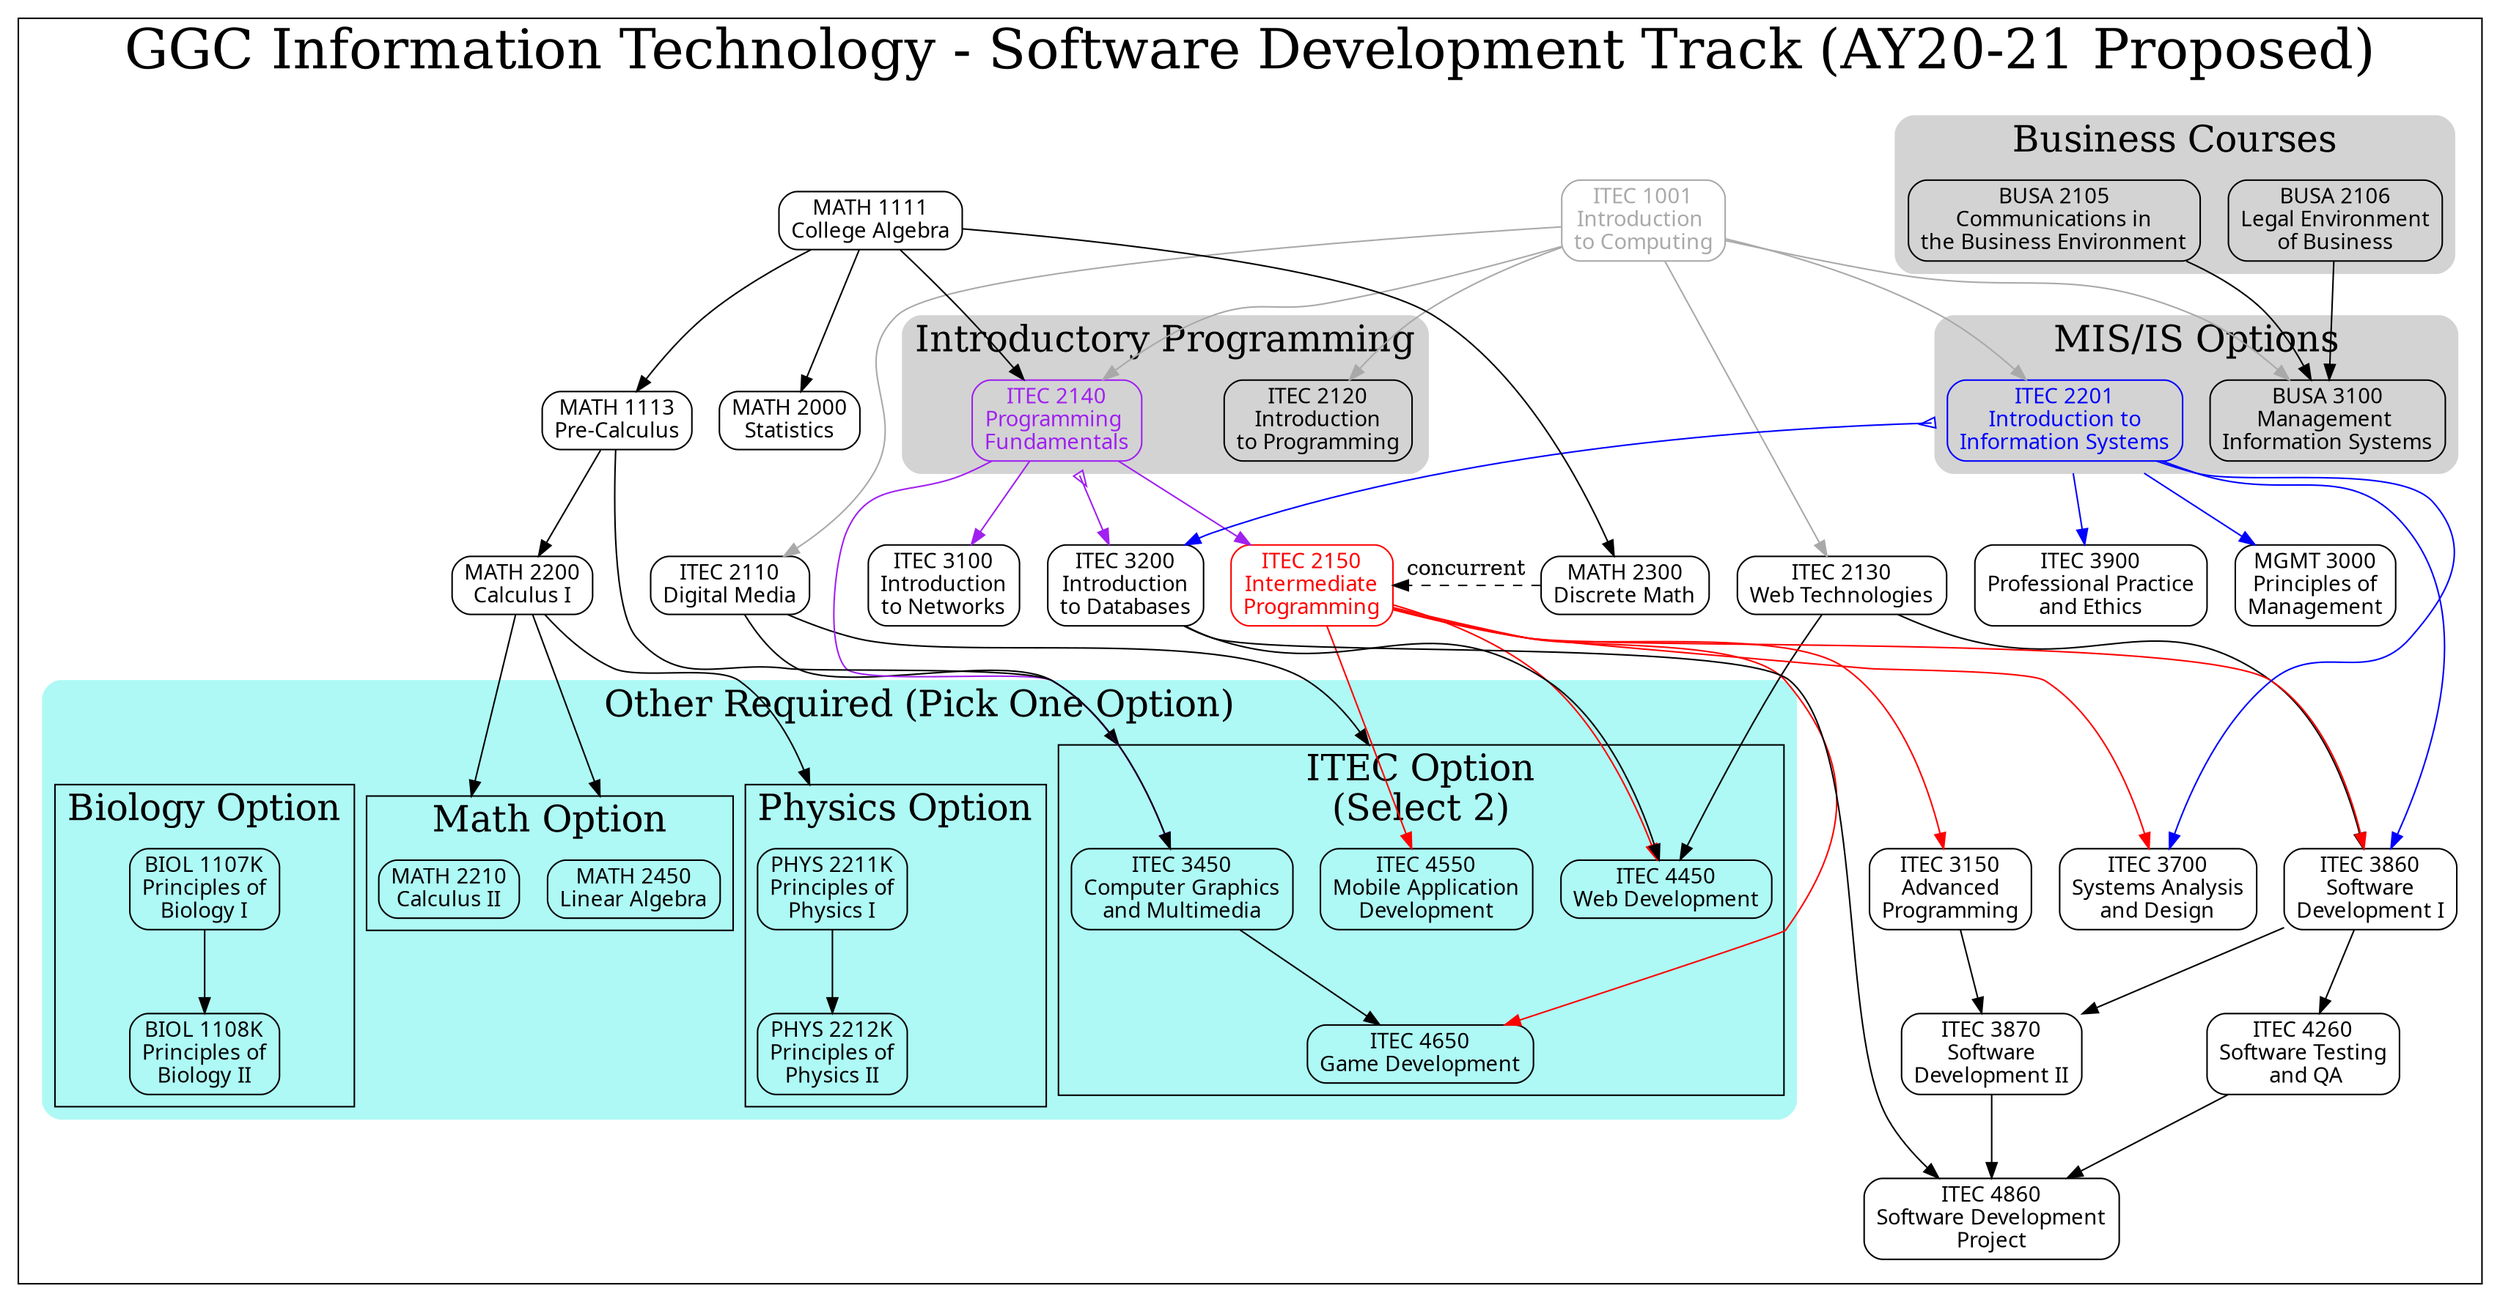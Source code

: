 digraph G {

    node [shape = box fontname="Sans serif" fontsize="14" style="rounded"];
    compound = true //  needed to link clusters and nodes
    splines = true
    ranksep = "0.75"

    // All
    itec1001[label = "ITEC 1001\nIntroduction \nto Computing" color=darkgray fontcolor=darkgray]
    itec2110[label = "ITEC 2110\nDigital Media"]
    itec2120[label = "ITEC 2120\nIntroduction\nto Programming"]
    itec2130[label = "ITEC 2130\nWeb Technologies"]
    itec2140[label = "ITEC 2140\nProgramming \nFundamentals" color=purple fontcolor=purple]
    itec2150[label = "ITEC 2150\nIntermediate\nProgramming" color=red fontcolor=red]
    itec2201[label = "ITEC 2201\nIntroduction to\nInformation Systems" color=blue fontcolor=blue]
    itec3100[label = "ITEC 3100\nIntroduction\nto Networks"]
    itec3200[label = "ITEC 3200\nIntroduction\nto Databases"]
    itec3900[label = "ITEC 3900\nProfessional Practice\nand Ethics"]
    busa2105[label = "BUSA 2105\nCommunications in\nthe Business Environment"]
    busa2106[label = "BUSA 2106\nLegal Environment\nof Business"]
    busa3100[label = "BUSA 3100\nManagement \nInformation Systems"]
    math1111[label = "MATH 1111\nCollege Algebra"]
    math1113[label = "MATH 1113\nPre-Calculus"]
    math2300[label = "MATH 2300\nDiscrete Math"]
    math2000[label = "MATH 2000\nStatistics"]
    math2200[label = "MATH 2200\nCalculus I"]
    mgmt3000[label = "MGMT 3000\nPrinciples of\nManagement"]

    // Software Development 
    itec3150[label = "ITEC 3150\nAdvanced\nProgramming"]
    itec3450[label = "ITEC 3450\nComputer Graphics\nand Multimedia"]
    itec3700[label = "ITEC 3700\nSystems Analysis\nand Design"]
    itec3860[label = "ITEC 3860\nSoftware\nDevelopment I"]
    itec3870[label = "ITEC 3870\nSoftware\nDevelopment II"]
    itec4260[label = "ITEC 4260\nSoftware Testing\n and QA"]
    itec4860[label = "ITEC 4860\nSoftware Development\nProject"]
    itec4450[label = "ITEC 4450\nWeb Development"]
    itec4550[label = "ITEC 4550\nMobile Application\nDevelopment"]
    itec4650[label = "ITEC 4650\nGame Development"]
    math2210[label = "MATH 2210\nCalculus II"]
    math2450[label = "MATH 2450\nLinear Algebra"]
    phys2211k[label = "PHYS 2211K\nPrinciples of\nPhysics I"]
    phys2212k[label = "PHYS 2212K\nPrinciples of\nPhysics II"]
    biol1107k[label = "BIOL 1107K\nPrinciples of\nBiology I"]
    biol1108k[label = "BIOL 1108K\nPrinciples of\nBiology II"]


    subgraph clustersd {
            label="GGC Information Technology - Software Development Track (AY20-21 Proposed)"
            fontsize="36"

        subgraph clusterrequired {
            label=""
            node [style="filled,rounded"];
            style="filled,rounded";
            fontsize="24"

            color="#FFFFFF";
            
            itec1001 -> itec2110 [color=darkgray]
            itec1001 -> itec2120 [color=darkgray]
            itec1001 -> itec2130 [color=darkgray]
            itec1001 -> itec2201 [color=darkgray]
            itec1001 -> busa3100 [color=darkgray]

            busa2106 -> busa3100
            busa2105 -> busa3100
            itec1001 -> itec2140 [color=darkgray]
            itec2140 -> itec2150 [color=purple]
            itec2150 -> itec3150 [/*lltail=clusterdiscrete*/ color=red]

            itec2140 -> itec3100 [color=purple]
            itec2201 -> itec3200 [color=blue ltail=cluster22013100 dir=both arrowtail=invempty];
            itec2140 -> itec3200 [ltail=cluster21202140 color=purple dir=both arrowtail=invempty]

            itec2150 -> itec4650 [color=red]
            itec2150 -> itec3700 [/*lltail=clusterdiscrete*/ color=red]
            itec2201 -> itec3700 [color=blue]

            itec2150 -> itec3860 [color=red]
            itec2130 -> itec3860 // new proposed, but not submitted yet
            itec2130 -> itec4450 // taken outside of option
            itec2201 -> itec3860 [color=blue]
            itec3150 -> itec3870 // new proposed
            itec3860 -> itec3870
            itec2201 -> itec3900 [ltail=cluster22013100 color=blue]
            itec3860 -> itec4260 //[lhead=clusterQA]
            itec2201 -> mgmt3000 [ltail=cluster22013100 color=blue]

            itec3200 -> itec4860
            //itec3150 -> itec4860 redundant after proposal
            itec3870 -> itec4860
            itec4260 -> itec4860 // Proposed, but not submitted yet

            math1113 -> math2200
            math1111 -> math1113
            math1111 -> math2000
            math1111 -> math2300 //[lhead=clusterdiscrete]
            math1111 -> itec2140
            math2200 -> math2210 [lhead=clustermathopt]
            math2200 -> math2450 [lhead=clustermathopt]
            itec3200 -> itec4450

            math1113 -> itec3450
            itec2110 -> itec3450 [lhead=clusteritecopt2]
            itec2140 -> itec3450 [color=purple]
            itec2110 -> itec4550 [lhead=clusteritecopt2]
            math2200 -> phys2211k [lhead=clusterphysopt]
            itec2150 -> itec4550 [color=red]

            subgraph cluster21202140 {
                label = "Introductory Programming";
                color=lightgrey;
                itec2120
                itec2140
            }
            subgraph cluster22013100 {
                label = "MIS/IS Options";
                color=lightgrey;
                itec2201
                busa3100
            }
            subgraph cluster21052106 {
                label = "Business Courses"
                color=lightgrey;
                busa2105
                busa2106
            }
            
            subgraph clusterdiscrete {
                /*label = "Prereq w/ Concurrency";
                node [style=filled];
                style=filled;
                color=lightgrey;*/
                math2300 -> itec2150 [constraint=false, label="concurrent", style=dashed];
            }

            /* Proposed to be converted to regular prereq
            subgraph clusterQA {
            }*/

            subgraph clusterotherrequired {
                label = "Other Required (Pick One Option)"
                node [style="filled,rounded"];
                style="filled,rounded";
                color="#AEF9F5"

                /* Proposed to be removed
                subgraph clusteritecopt1 {
                    label = "ITEC Option 1";
                    graph[style=solid]
                    color=black
                }*/

                subgraph clusteritecopt2 {
                    label = "ITEC Option\n(Select 2)"
                    graph[style=solid]
                    color=black
                    itec3450 -> itec4650
                    itec2150 -> itec4450 [color=red]
                    itec4550
                }

                subgraph clusterbiolopt {
                    label = "Biology Option";
                    graph[style=solid]
                    color=black
                    biol1107k -> biol1108k
                }

                subgraph clustermathopt {
                    label = "Math Option";
                    graph[style=solid]
                    color=black
                    math2210
                    math2450
                }

                subgraph clusterphysopt {
                    label = "Physics Option"
                    graph[style=solid]
                    color=black
                    phys2211k -> phys2212k
                }
            }
        }    
    }
}
